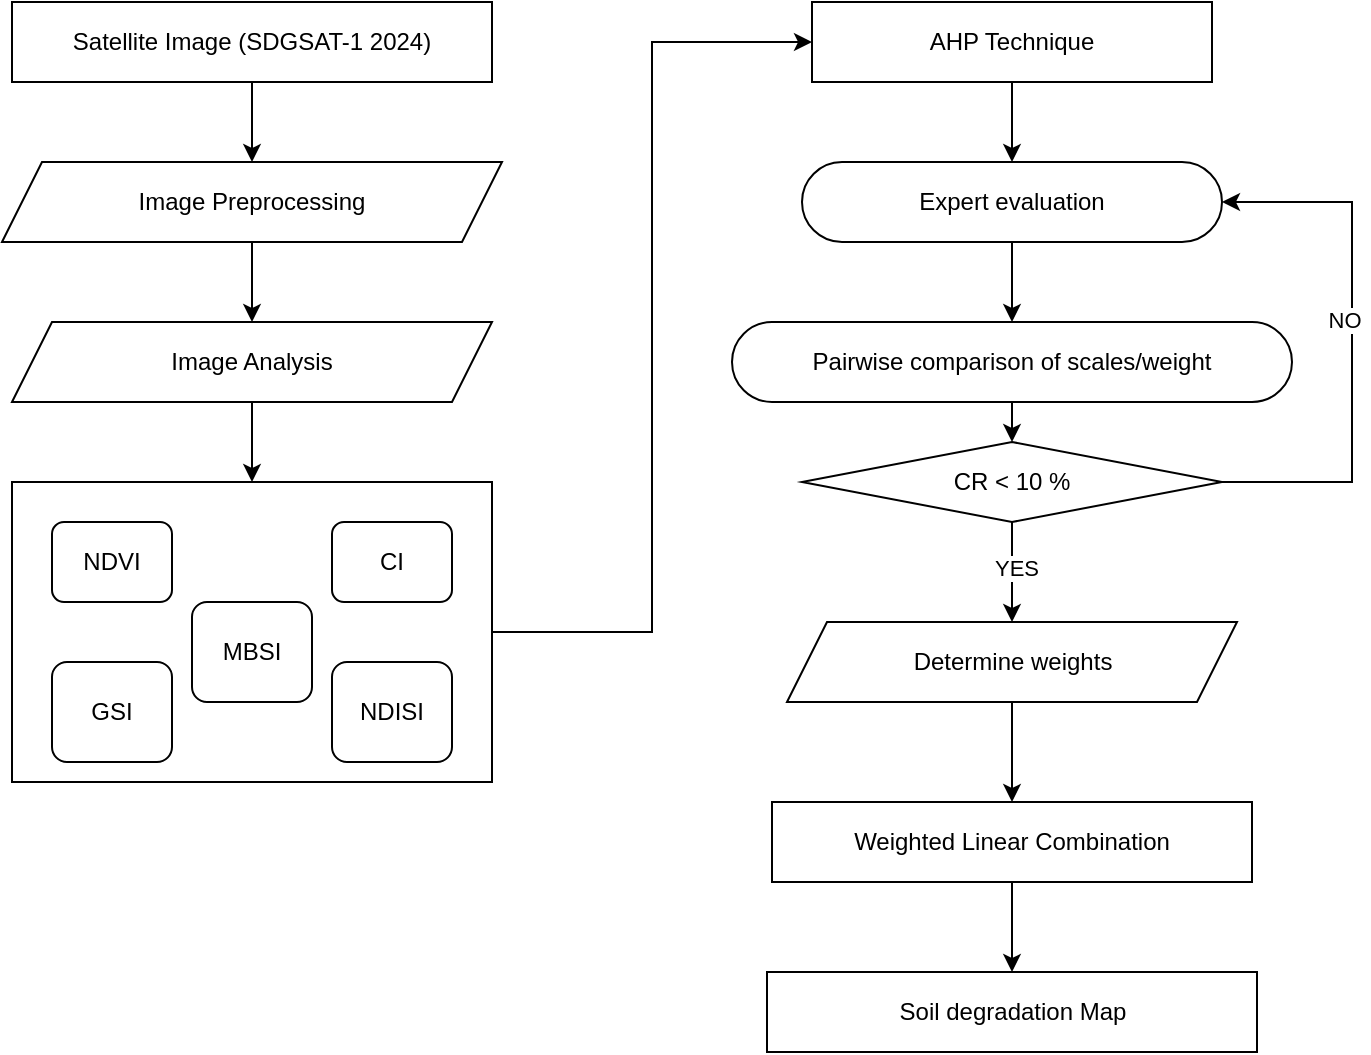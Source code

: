 <mxfile version="26.1.1">
  <diagram name="Page-1" id="bLxmJWcErSuH3i4HNlrm">
    <mxGraphModel dx="1032" dy="501" grid="1" gridSize="10" guides="1" tooltips="1" connect="1" arrows="1" fold="1" page="1" pageScale="1" pageWidth="827" pageHeight="1169" math="0" shadow="0">
      <root>
        <mxCell id="0" />
        <mxCell id="1" parent="0" />
        <mxCell id="UsSSDCCTRIZroGB58E2Q-25" style="edgeStyle=orthogonalEdgeStyle;rounded=0;orthogonalLoop=1;jettySize=auto;html=1;exitX=0.5;exitY=1;exitDx=0;exitDy=0;entryX=0.5;entryY=0;entryDx=0;entryDy=0;" edge="1" parent="1" source="UsSSDCCTRIZroGB58E2Q-1" target="UsSSDCCTRIZroGB58E2Q-4">
          <mxGeometry relative="1" as="geometry" />
        </mxCell>
        <mxCell id="UsSSDCCTRIZroGB58E2Q-1" value="AHP Technique" style="rounded=0;whiteSpace=wrap;html=1;" vertex="1" parent="1">
          <mxGeometry x="480" y="80" width="200" height="40" as="geometry" />
        </mxCell>
        <mxCell id="UsSSDCCTRIZroGB58E2Q-32" style="edgeStyle=orthogonalEdgeStyle;rounded=0;orthogonalLoop=1;jettySize=auto;html=1;exitX=0.5;exitY=1;exitDx=0;exitDy=0;entryX=0.5;entryY=0;entryDx=0;entryDy=0;" edge="1" parent="1" source="UsSSDCCTRIZroGB58E2Q-2" target="UsSSDCCTRIZroGB58E2Q-14">
          <mxGeometry relative="1" as="geometry" />
        </mxCell>
        <mxCell id="UsSSDCCTRIZroGB58E2Q-2" value="Satellite Image (SDGSAT-1 2024)" style="rounded=0;whiteSpace=wrap;html=1;" vertex="1" parent="1">
          <mxGeometry x="80" y="80" width="240" height="40" as="geometry" />
        </mxCell>
        <mxCell id="UsSSDCCTRIZroGB58E2Q-26" style="edgeStyle=orthogonalEdgeStyle;rounded=0;orthogonalLoop=1;jettySize=auto;html=1;exitX=0.5;exitY=1;exitDx=0;exitDy=0;entryX=0.5;entryY=0;entryDx=0;entryDy=0;" edge="1" parent="1" source="UsSSDCCTRIZroGB58E2Q-4" target="UsSSDCCTRIZroGB58E2Q-5">
          <mxGeometry relative="1" as="geometry" />
        </mxCell>
        <mxCell id="UsSSDCCTRIZroGB58E2Q-4" value="Expert evaluation" style="rounded=1;whiteSpace=wrap;html=1;arcSize=50;" vertex="1" parent="1">
          <mxGeometry x="475" y="160" width="210" height="40" as="geometry" />
        </mxCell>
        <mxCell id="UsSSDCCTRIZroGB58E2Q-27" style="edgeStyle=orthogonalEdgeStyle;rounded=0;orthogonalLoop=1;jettySize=auto;html=1;exitX=0.5;exitY=1;exitDx=0;exitDy=0;entryX=0.5;entryY=0;entryDx=0;entryDy=0;" edge="1" parent="1" source="UsSSDCCTRIZroGB58E2Q-5" target="UsSSDCCTRIZroGB58E2Q-6">
          <mxGeometry relative="1" as="geometry" />
        </mxCell>
        <mxCell id="UsSSDCCTRIZroGB58E2Q-5" value="Pairwise comparison of scales/weight" style="rounded=1;whiteSpace=wrap;html=1;arcSize=50;" vertex="1" parent="1">
          <mxGeometry x="440" y="240" width="280" height="40" as="geometry" />
        </mxCell>
        <mxCell id="UsSSDCCTRIZroGB58E2Q-7" style="edgeStyle=orthogonalEdgeStyle;rounded=0;orthogonalLoop=1;jettySize=auto;html=1;exitX=1;exitY=0.5;exitDx=0;exitDy=0;entryX=1;entryY=0.5;entryDx=0;entryDy=0;" edge="1" parent="1" source="UsSSDCCTRIZroGB58E2Q-6" target="UsSSDCCTRIZroGB58E2Q-4">
          <mxGeometry relative="1" as="geometry">
            <mxPoint x="690" y="180" as="targetPoint" />
            <Array as="points">
              <mxPoint x="750" y="320" />
              <mxPoint x="750" y="180" />
            </Array>
          </mxGeometry>
        </mxCell>
        <mxCell id="UsSSDCCTRIZroGB58E2Q-8" value="NO" style="edgeLabel;html=1;align=center;verticalAlign=middle;resizable=0;points=[];" vertex="1" connectable="0" parent="UsSSDCCTRIZroGB58E2Q-7">
          <mxGeometry x="0.082" y="4" relative="1" as="geometry">
            <mxPoint as="offset" />
          </mxGeometry>
        </mxCell>
        <mxCell id="UsSSDCCTRIZroGB58E2Q-38" style="edgeStyle=orthogonalEdgeStyle;rounded=0;orthogonalLoop=1;jettySize=auto;html=1;exitX=0.5;exitY=1;exitDx=0;exitDy=0;entryX=0.5;entryY=0;entryDx=0;entryDy=0;" edge="1" parent="1" source="UsSSDCCTRIZroGB58E2Q-6" target="UsSSDCCTRIZroGB58E2Q-9">
          <mxGeometry relative="1" as="geometry" />
        </mxCell>
        <mxCell id="UsSSDCCTRIZroGB58E2Q-39" value="YES" style="edgeLabel;html=1;align=center;verticalAlign=middle;resizable=0;points=[];" vertex="1" connectable="0" parent="UsSSDCCTRIZroGB58E2Q-38">
          <mxGeometry x="-0.075" y="2" relative="1" as="geometry">
            <mxPoint as="offset" />
          </mxGeometry>
        </mxCell>
        <mxCell id="UsSSDCCTRIZroGB58E2Q-6" value="CR &amp;lt; 10 %" style="rhombus;whiteSpace=wrap;html=1;" vertex="1" parent="1">
          <mxGeometry x="475" y="300" width="210" height="40" as="geometry" />
        </mxCell>
        <mxCell id="UsSSDCCTRIZroGB58E2Q-30" style="edgeStyle=orthogonalEdgeStyle;rounded=0;orthogonalLoop=1;jettySize=auto;html=1;exitX=0.5;exitY=1;exitDx=0;exitDy=0;entryX=0.5;entryY=0;entryDx=0;entryDy=0;" edge="1" parent="1" source="UsSSDCCTRIZroGB58E2Q-9" target="UsSSDCCTRIZroGB58E2Q-10">
          <mxGeometry relative="1" as="geometry" />
        </mxCell>
        <mxCell id="UsSSDCCTRIZroGB58E2Q-9" value="Determine weights" style="shape=parallelogram;perimeter=parallelogramPerimeter;whiteSpace=wrap;html=1;fixedSize=1;" vertex="1" parent="1">
          <mxGeometry x="467.5" y="390" width="225" height="40" as="geometry" />
        </mxCell>
        <mxCell id="UsSSDCCTRIZroGB58E2Q-31" style="edgeStyle=orthogonalEdgeStyle;rounded=0;orthogonalLoop=1;jettySize=auto;html=1;exitX=0.5;exitY=1;exitDx=0;exitDy=0;entryX=0.5;entryY=0;entryDx=0;entryDy=0;" edge="1" parent="1" source="UsSSDCCTRIZroGB58E2Q-10" target="UsSSDCCTRIZroGB58E2Q-11">
          <mxGeometry relative="1" as="geometry" />
        </mxCell>
        <mxCell id="UsSSDCCTRIZroGB58E2Q-10" value="Weighted Linear Combination" style="rounded=0;whiteSpace=wrap;html=1;" vertex="1" parent="1">
          <mxGeometry x="460" y="480" width="240" height="40" as="geometry" />
        </mxCell>
        <mxCell id="UsSSDCCTRIZroGB58E2Q-11" value="Soil degradation Map" style="rounded=0;whiteSpace=wrap;html=1;" vertex="1" parent="1">
          <mxGeometry x="457.5" y="565" width="245" height="40" as="geometry" />
        </mxCell>
        <mxCell id="UsSSDCCTRIZroGB58E2Q-33" style="edgeStyle=orthogonalEdgeStyle;rounded=0;orthogonalLoop=1;jettySize=auto;html=1;exitX=0.5;exitY=1;exitDx=0;exitDy=0;entryX=0.5;entryY=0;entryDx=0;entryDy=0;" edge="1" parent="1" source="UsSSDCCTRIZroGB58E2Q-14" target="UsSSDCCTRIZroGB58E2Q-15">
          <mxGeometry relative="1" as="geometry" />
        </mxCell>
        <mxCell id="UsSSDCCTRIZroGB58E2Q-14" value="Image Preprocessing" style="shape=parallelogram;perimeter=parallelogramPerimeter;whiteSpace=wrap;html=1;fixedSize=1;" vertex="1" parent="1">
          <mxGeometry x="75" y="160" width="250" height="40" as="geometry" />
        </mxCell>
        <mxCell id="UsSSDCCTRIZroGB58E2Q-34" style="edgeStyle=orthogonalEdgeStyle;rounded=0;orthogonalLoop=1;jettySize=auto;html=1;exitX=0.5;exitY=1;exitDx=0;exitDy=0;entryX=0.5;entryY=0;entryDx=0;entryDy=0;" edge="1" parent="1" source="UsSSDCCTRIZroGB58E2Q-15" target="UsSSDCCTRIZroGB58E2Q-16">
          <mxGeometry relative="1" as="geometry" />
        </mxCell>
        <mxCell id="UsSSDCCTRIZroGB58E2Q-15" value="Image Analysis" style="shape=parallelogram;perimeter=parallelogramPerimeter;whiteSpace=wrap;html=1;fixedSize=1;" vertex="1" parent="1">
          <mxGeometry x="80" y="240" width="240" height="40" as="geometry" />
        </mxCell>
        <mxCell id="UsSSDCCTRIZroGB58E2Q-24" style="edgeStyle=orthogonalEdgeStyle;rounded=0;orthogonalLoop=1;jettySize=auto;html=1;exitX=1;exitY=0.5;exitDx=0;exitDy=0;entryX=0;entryY=0.5;entryDx=0;entryDy=0;" edge="1" parent="1" source="UsSSDCCTRIZroGB58E2Q-16" target="UsSSDCCTRIZroGB58E2Q-1">
          <mxGeometry relative="1" as="geometry" />
        </mxCell>
        <mxCell id="UsSSDCCTRIZroGB58E2Q-16" value="" style="rounded=0;whiteSpace=wrap;html=1;" vertex="1" parent="1">
          <mxGeometry x="80" y="320" width="240" height="150" as="geometry" />
        </mxCell>
        <mxCell id="UsSSDCCTRIZroGB58E2Q-18" value="CI" style="rounded=1;whiteSpace=wrap;html=1;" vertex="1" parent="1">
          <mxGeometry x="240" y="340" width="60" height="40" as="geometry" />
        </mxCell>
        <mxCell id="UsSSDCCTRIZroGB58E2Q-19" value="NDVI" style="rounded=1;whiteSpace=wrap;html=1;" vertex="1" parent="1">
          <mxGeometry x="100" y="340" width="60" height="40" as="geometry" />
        </mxCell>
        <mxCell id="UsSSDCCTRIZroGB58E2Q-20" value="GSI" style="rounded=1;whiteSpace=wrap;html=1;" vertex="1" parent="1">
          <mxGeometry x="100" y="410" width="60" height="50" as="geometry" />
        </mxCell>
        <mxCell id="UsSSDCCTRIZroGB58E2Q-21" value="NDISI" style="rounded=1;whiteSpace=wrap;html=1;" vertex="1" parent="1">
          <mxGeometry x="240" y="410" width="60" height="50" as="geometry" />
        </mxCell>
        <mxCell id="UsSSDCCTRIZroGB58E2Q-22" value="MBSI" style="rounded=1;whiteSpace=wrap;html=1;" vertex="1" parent="1">
          <mxGeometry x="170" y="380" width="60" height="50" as="geometry" />
        </mxCell>
      </root>
    </mxGraphModel>
  </diagram>
</mxfile>
